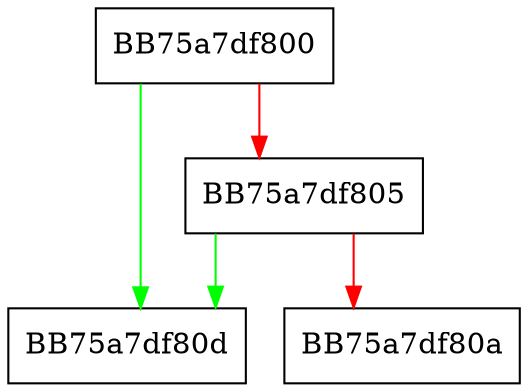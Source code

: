 digraph IsExtendedPartitionType {
  node [shape="box"];
  graph [splines=ortho];
  BB75a7df800 -> BB75a7df80d [color="green"];
  BB75a7df800 -> BB75a7df805 [color="red"];
  BB75a7df805 -> BB75a7df80d [color="green"];
  BB75a7df805 -> BB75a7df80a [color="red"];
}